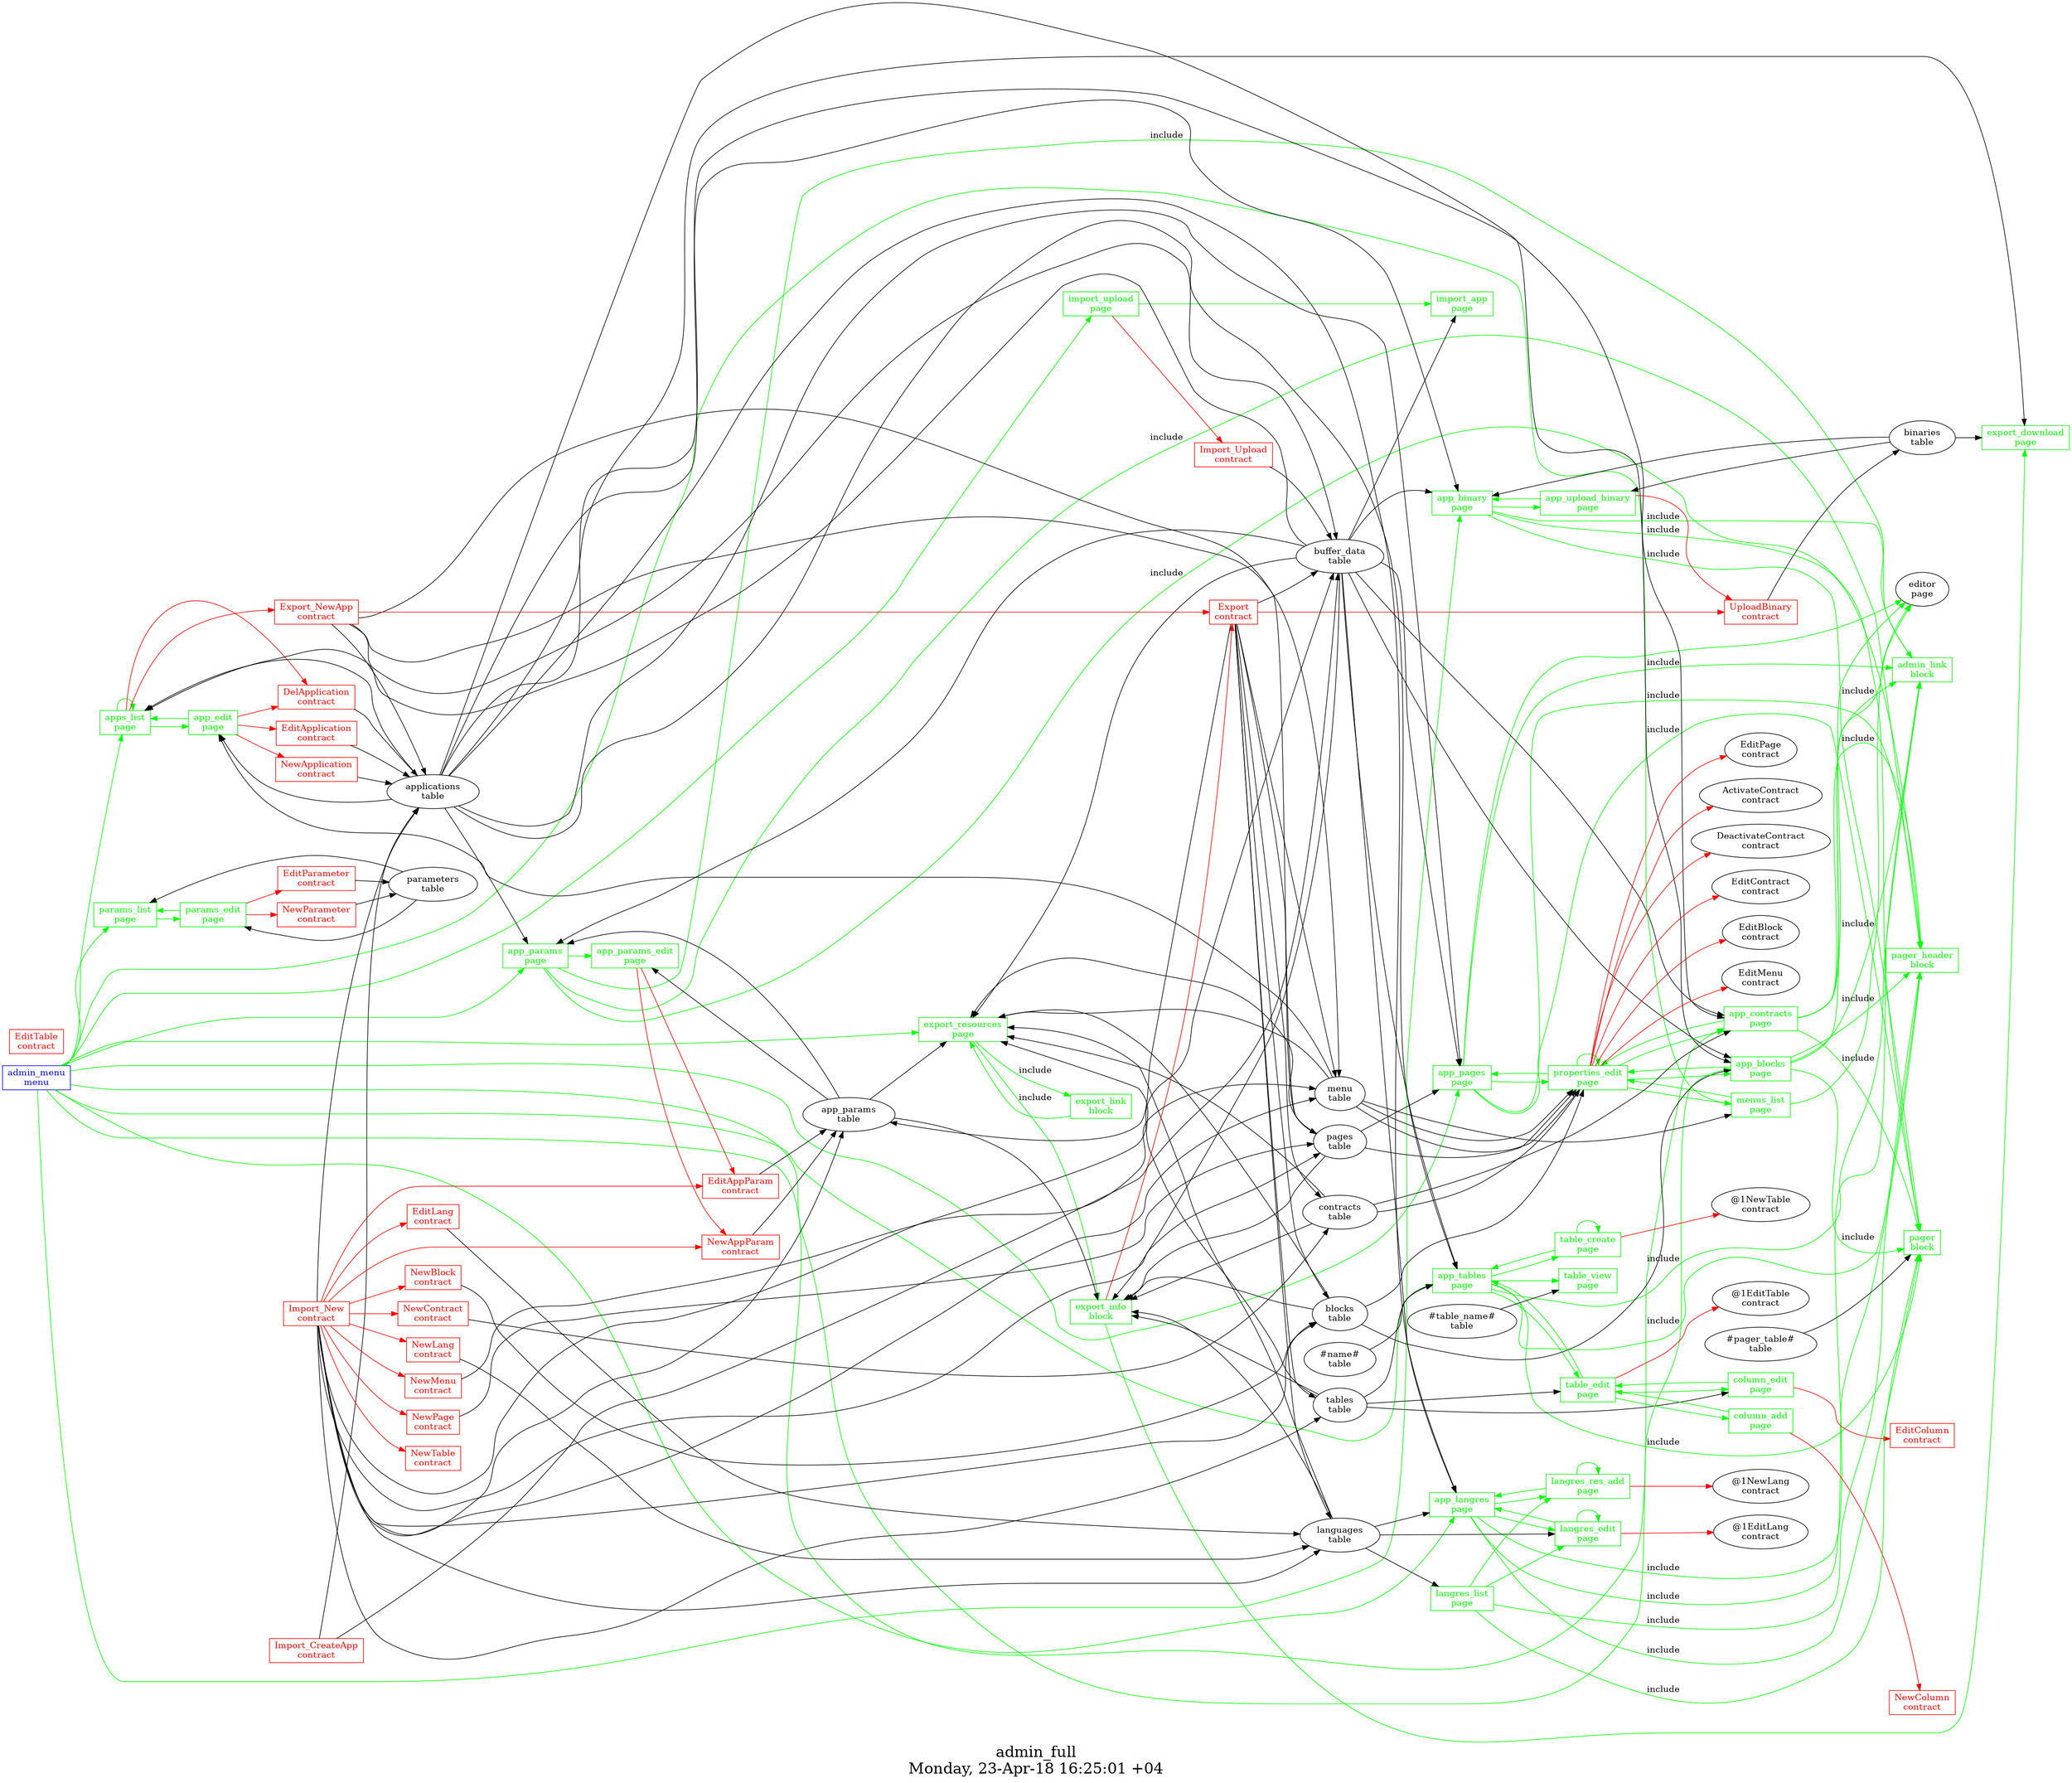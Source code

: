 digraph G {
fontsize="24";
label="admin_full\nMonday, 23-Apr-18 16:25:01 +04";
nojustify=true;
ordering=out;
rankdir=LR;
size="30";
"admin_menu\nmenu" -> "apps_list\npage"  [ color=green ]
"admin_menu\nmenu" -> "params_list\npage"  [ color=green ]
"admin_menu\nmenu" -> "menus_list\npage"  [ color=green ]
"admin_menu\nmenu" -> "import_upload\npage"  [ color=green ]
"admin_menu\nmenu" -> "export_resources\npage"  [ color=green ]
"admin_menu\nmenu" -> "app_pages\npage"  [ color=green ]
"admin_menu\nmenu" -> "app_blocks\npage"  [ color=green ]
"admin_menu\nmenu" -> "app_tables\npage"  [ color=green ]
"admin_menu\nmenu" -> "app_contracts\npage"  [ color=green ]
"admin_menu\nmenu" -> "app_params\npage"  [ color=green ]
"admin_menu\nmenu" -> "app_langres\npage"  [ color=green ]
"admin_menu\nmenu" -> "app_binary\npage"  [ color=green ]
"admin_menu\nmenu" [color=blue, fontcolor=blue, group=menus, shape=record];
"buffer_data\ntable" -> "app_binary\npage"  [ color="" ]
"applications\ntable" -> "app_binary\npage"  [ color="" ]
"binaries\ntable" -> "app_binary\npage"  [ color="" ]
"app_binary\npage" -> "app_upload_binary\npage"  [ color=green ]
"app_binary\npage" -> "admin_link\nblock"  [ color=green, label=include ]
"app_binary\npage" -> "pager_header\nblock"  [ color=green, label=include ]
"app_binary\npage" -> "pager\nblock"  [ color=green, label=include ]
"app_binary\npage" [color=green, fontcolor=green, group=pages, shape=record];
"buffer_data\ntable" -> "app_blocks\npage"  [ color="" ]
"applications\ntable" -> "app_blocks\npage"  [ color="" ]
"blocks\ntable" -> "app_blocks\npage"  [ color="" ]
"app_blocks\npage" -> "editor\npage"  [ color=green ]
"app_blocks\npage" -> "properties_edit\npage"  [ color=green ]
"app_blocks\npage" -> "admin_link\nblock"  [ color=green, label=include ]
"app_blocks\npage" -> "pager_header\nblock"  [ color=green, label=include ]
"app_blocks\npage" -> "pager\nblock"  [ color=green, label=include ]
"app_blocks\npage" [color=green, fontcolor=green, group=pages, shape=record];
"buffer_data\ntable" -> "app_contracts\npage"  [ color="" ]
"applications\ntable" -> "app_contracts\npage"  [ color="" ]
"contracts\ntable" -> "app_contracts\npage"  [ color="" ]
"app_contracts\npage" -> "editor\npage"  [ color=green ]
"app_contracts\npage" -> "properties_edit\npage"  [ color=green ]
"app_contracts\npage" -> "admin_link\nblock"  [ color=green, label=include ]
"app_contracts\npage" -> "pager_header\nblock"  [ color=green, label=include ]
"app_contracts\npage" -> "pager\nblock"  [ color=green, label=include ]
"app_contracts\npage" [color=green, fontcolor=green, group=pages, shape=record];
"app_edit\npage" -> "EditApplication\ncontract"  [ color=red ]
"app_edit\npage" -> "DelApplication\ncontract"  [ color=red ]
"app_edit\npage" -> "NewApplication\ncontract"  [ color=red ]
"applications\ntable" -> "app_edit\npage"  [ color="" ]
"menu\ntable" -> "app_edit\npage"  [ color="" ]
"app_edit\npage" -> "apps_list\npage"  [ color=green ]
"app_edit\npage" [color=green, fontcolor=green, group=pages, shape=record];
"buffer_data\ntable" -> "app_langres\npage"  [ color="" ]
"applications\ntable" -> "app_langres\npage"  [ color="" ]
"languages\ntable" -> "app_langres\npage"  [ color="" ]
"app_langres\npage" -> "langres_res_add\npage"  [ color=green ]
"app_langres\npage" -> "langres_edit\npage"  [ color=green ]
"app_langres\npage" -> "admin_link\nblock"  [ color=green, label=include ]
"app_langres\npage" -> "pager_header\nblock"  [ color=green, label=include ]
"app_langres\npage" -> "pager\nblock"  [ color=green, label=include ]
"app_langres\npage" [color=green, fontcolor=green, group=pages, shape=record];
"buffer_data\ntable" -> "app_pages\npage"  [ color="" ]
"applications\ntable" -> "app_pages\npage"  [ color="" ]
"pages\ntable" -> "app_pages\npage"  [ color="" ]
"app_pages\npage" -> "editor\npage"  [ color=green ]
"app_pages\npage" -> "properties_edit\npage"  [ color=green ]
"app_pages\npage" -> "admin_link\nblock"  [ color=green, label=include ]
"app_pages\npage" -> "pager_header\nblock"  [ color=green, label=include ]
"app_pages\npage" -> "pager\nblock"  [ color=green, label=include ]
"app_pages\npage" [color=green, fontcolor=green, group=pages, shape=record];
"buffer_data\ntable" -> "app_params\npage"  [ color="" ]
"applications\ntable" -> "app_params\npage"  [ color="" ]
"app_params\ntable" -> "app_params\npage"  [ color="" ]
"app_params\npage" -> "app_params_edit\npage"  [ color=green ]
"app_params\npage" -> "admin_link\nblock"  [ color=green, label=include ]
"app_params\npage" -> "pager_header\nblock"  [ color=green, label=include ]
"app_params\npage" -> "pager\nblock"  [ color=green, label=include ]
"app_params\npage" [color=green, fontcolor=green, group=pages, shape=record];
"app_params_edit\npage" -> "NewAppParam\ncontract"  [ color=red ]
"app_params_edit\npage" -> "EditAppParam\ncontract"  [ color=red ]
"app_params\ntable" -> "app_params_edit\npage"  [ color="" ]
"app_params_edit\npage" [color=green, fontcolor=green, group=pages, shape=record];
"buffer_data\ntable" -> "app_tables\npage"  [ color="" ]
"applications\ntable" -> "app_tables\npage"  [ color="" ]
"tables\ntable" -> "app_tables\npage"  [ color="" ]
"#name#\ntable" -> "app_tables\npage"  [ color="" ]
"app_tables\npage" -> "table_create\npage"  [ color=green ]
"app_tables\npage" -> "table_view\npage"  [ color=green ]
"app_tables\npage" -> "table_edit\npage"  [ color=green ]
"app_tables\npage" -> "admin_link\nblock"  [ color=green, label=include ]
"app_tables\npage" -> "pager_header\nblock"  [ color=green, label=include ]
"app_tables\npage" -> "pager\nblock"  [ color=green, label=include ]
"app_tables\npage" [color=green, fontcolor=green, group=pages, shape=record];
"app_upload_binary\npage" -> "UploadBinary\ncontract"  [ color=red ]
"binaries\ntable" -> "app_upload_binary\npage"  [ color="" ]
"app_upload_binary\npage" -> "app_binary\npage"  [ color=green ]
"app_upload_binary\npage" [color=green, fontcolor=green, group=pages, shape=record];
"apps_list\npage" -> "DelApplication\ncontract"  [ color=red ]
"apps_list\npage" -> "Export_NewApp\ncontract"  [ color=red ]
"applications\ntable" -> "apps_list\npage"  [ color="" ]
"buffer_data\ntable" -> "apps_list\npage"  [ color="" ]
"apps_list\npage" -> "apps_list\npage"  [ color=green ]
"apps_list\npage" -> "app_edit\npage"  [ color=green ]
"apps_list\npage" [color=green, fontcolor=green, group=pages, shape=record];
"column_add\npage" -> "NewColumn\ncontract"  [ color=red ]
"column_add\npage" -> "table_edit\npage"  [ color=green ]
"column_add\npage" [color=green, fontcolor=green, group=pages, shape=record];
"column_edit\npage" -> "EditColumn\ncontract"  [ color=red ]
"tables\ntable" -> "column_edit\npage"  [ color="" ]
"column_edit\npage" -> "table_edit\npage"  [ color=green ]
"column_edit\npage" [color=green, fontcolor=green, group=pages, shape=record];
"binaries\ntable" -> "export_download\npage"  [ color="" ]
"applications\ntable" -> "export_download\npage"  [ color="" ]
"export_download\npage" [color=green, fontcolor=green, group=pages, shape=record];
"buffer_data\ntable" -> "export_resources\npage"  [ color="" ]
"pages\ntable" -> "export_resources\npage"  [ color="" ]
"blocks\ntable" -> "export_resources\npage"  [ color="" ]
"menu\ntable" -> "export_resources\npage"  [ color="" ]
"app_params\ntable" -> "export_resources\npage"  [ color="" ]
"languages\ntable" -> "export_resources\npage"  [ color="" ]
"contracts\ntable" -> "export_resources\npage"  [ color="" ]
"tables\ntable" -> "export_resources\npage"  [ color="" ]
"export_resources\npage" -> "export_link\nblock"  [ color=green, label=include ]
"export_resources\npage" -> "export_info\nblock"  [ color=green, label=include ]
"export_resources\npage" [color=green, fontcolor=green, group=pages, shape=record];
"buffer_data\ntable" -> "import_app\npage"  [ color="" ]
"import_app\npage" [color=green, fontcolor=green, group=pages, shape=record];
"import_upload\npage" -> "Import_Upload\ncontract"  [ color=red ]
"import_upload\npage" -> "import_app\npage"  [ color=green ]
"import_upload\npage" [color=green, fontcolor=green, group=pages, shape=record];
"langres_edit\npage" -> "@1EditLang\ncontract"  [ color=red ]
"languages\ntable" -> "langres_edit\npage"  [ color="" ]
"langres_edit\npage" -> "langres_edit\npage"  [ color=green ]
"langres_edit\npage" -> "app_langres\npage"  [ color=green ]
"langres_edit\npage" [color=green, fontcolor=green, group=pages, shape=record];
"languages\ntable" -> "langres_list\npage"  [ color="" ]
"langres_list\npage" -> "langres_res_add\npage"  [ color=green ]
"langres_list\npage" -> "langres_edit\npage"  [ color=green ]
"langres_list\npage" -> "pager_header\nblock"  [ color=green, label=include ]
"langres_list\npage" -> "pager\nblock"  [ color=green, label=include ]
"langres_list\npage" [color=green, fontcolor=green, group=pages, shape=record];
"langres_res_add\npage" -> "@1NewLang\ncontract"  [ color=red ]
"langres_res_add\npage" -> "langres_res_add\npage"  [ color=green ]
"langres_res_add\npage" -> "app_langres\npage"  [ color=green ]
"langres_res_add\npage" [color=green, fontcolor=green, group=pages, shape=record];
"menu\ntable" -> "menus_list\npage"  [ color="" ]
"menus_list\npage" -> "editor\npage"  [ color=green ]
"menus_list\npage" -> "properties_edit\npage"  [ color=green ]
"menus_list\npage" [color=green, fontcolor=green, group=pages, shape=record];
"params_edit\npage" -> "EditParameter\ncontract"  [ color=red ]
"params_edit\npage" -> "NewParameter\ncontract"  [ color=red ]
"parameters\ntable" -> "params_edit\npage"  [ color="" ]
"params_edit\npage" -> "params_list\npage"  [ color=green ]
"params_edit\npage" [color=green, fontcolor=green, group=pages, shape=record];
"parameters\ntable" -> "params_list\npage"  [ color="" ]
"params_list\npage" -> "params_edit\npage"  [ color=green ]
"params_list\npage" [color=green, fontcolor=green, group=pages, shape=record];
"properties_edit\npage" -> "EditPage\ncontract"  [ color=red ]
"properties_edit\npage" -> "ActivateContract\ncontract"  [ color=red ]
"properties_edit\npage" -> "DeactivateContract\ncontract"  [ color=red ]
"properties_edit\npage" -> "EditContract\ncontract"  [ color=red ]
"properties_edit\npage" -> "EditBlock\ncontract"  [ color=red ]
"properties_edit\npage" -> "EditMenu\ncontract"  [ color=red ]
"pages\ntable" -> "properties_edit\npage"  [ color="" ]
"menu\ntable" -> "properties_edit\npage"  [ color="" ]
"contracts\ntable" -> "properties_edit\npage"  [ color="" ]
"blocks\ntable" -> "properties_edit\npage"  [ color="" ]
"menu\ntable" -> "properties_edit\npage"  [ color="" ]
"properties_edit\npage" -> "app_pages\npage"  [ color=green ]
"properties_edit\npage" -> "properties_edit\npage"  [ color=green ]
"properties_edit\npage" -> "app_contracts\npage"  [ color=green ]
"properties_edit\npage" -> "app_blocks\npage"  [ color=green ]
"properties_edit\npage" -> "menus_list\npage"  [ color=green ]
"properties_edit\npage" [color=green, fontcolor=green, group=pages, shape=record];
"table_create\npage" -> "@1NewTable\ncontract"  [ color=red ]
"table_create\npage" -> "table_create\npage"  [ color=green ]
"table_create\npage" -> "app_tables\npage"  [ color=green ]
"table_create\npage" [color=green, fontcolor=green, group=pages, shape=record];
"table_edit\npage" -> "@1EditTable\ncontract"  [ color=red ]
"tables\ntable" -> "table_edit\npage"  [ color="" ]
"table_edit\npage" -> "column_edit\npage"  [ color=green ]
"table_edit\npage" -> "column_add\npage"  [ color=green ]
"table_edit\npage" -> "app_tables\npage"  [ color=green ]
"table_edit\npage" [color=green, fontcolor=green, group=pages, shape=record];
"#table_name#\ntable" -> "table_view\npage"  [ color="" ]
"table_view\npage" [color=green, fontcolor=green, group=pages, shape=record];
"admin_link\nblock" [color=green, fontcolor=green, group=blocks, shape=record];
"export_info\nblock" -> "Export\ncontract"  [ color=red ]
"buffer_data\ntable" -> "export_info\nblock"  [ color="" ]
"pages\ntable" -> "export_info\nblock"  [ color="" ]
"blocks\ntable" -> "export_info\nblock"  [ color="" ]
"app_params\ntable" -> "export_info\nblock"  [ color="" ]
"languages\ntable" -> "export_info\nblock"  [ color="" ]
"contracts\ntable" -> "export_info\nblock"  [ color="" ]
"tables\ntable" -> "export_info\nblock"  [ color="" ]
"export_info\nblock" -> "export_download\npage"  [ color=green ]
"export_info\nblock" [color=green, fontcolor=green, group=blocks, shape=record];
"export_link\nblock" -> "export_resources\npage"  [ color=green ]
"export_link\nblock" [color=green, fontcolor=green, group=blocks, shape=record];
"#pager_table#\ntable" -> "pager\nblock"  [ color="" ]
"pager\nblock" [color=green, fontcolor=green, group=blocks, shape=record];
"pager_header\nblock" [color=green, fontcolor=green, group=blocks, shape=record];
"DelApplication\ncontract" -> "applications\ntable"  [ color="" ]
"DelApplication\ncontract" [color=red, fontcolor=red, group=contracts, shape=record];
"EditAppParam\ncontract" -> "app_params\ntable"  [ color="" ]
"EditAppParam\ncontract" [color=red, fontcolor=red, group=contracts, shape=record];
"EditApplication\ncontract" -> "applications\ntable"  [ color="" ]
"EditApplication\ncontract" [color=red, fontcolor=red, group=contracts, shape=record];
"EditColumn\ncontract" [color=red, fontcolor=red, group=contracts, shape=record];
"EditLang\ncontract" -> "languages\ntable"  [ color="" ]
"EditLang\ncontract" [color=red, fontcolor=red, group=contracts, shape=record];
"EditParameter\ncontract" -> "parameters\ntable"  [ color="" ]
"EditParameter\ncontract" [color=red, fontcolor=red, group=contracts, shape=record];
"EditTable\ncontract" [color=red, fontcolor=red, group=contracts, shape=record];
"Export\ncontract" -> "UploadBinary\ncontract"  [ color=red ]
"Export\ncontract" -> "buffer_data\ntable"  [ color="" ]
"Export\ncontract" -> "pages\ntable"  [ color="" ]
"Export\ncontract" -> "menu\ntable"  [ color="" ]
"Export\ncontract" -> "contracts\ntable"  [ color="" ]
"Export\ncontract" -> "blocks\ntable"  [ color="" ]
"Export\ncontract" -> "languages\ntable"  [ color="" ]
"Export\ncontract" -> "app_params\ntable"  [ color="" ]
"Export\ncontract" -> "tables\ntable"  [ color="" ]
"Export\ncontract" [color=red, fontcolor=red, group=contracts, shape=record];
"Export_NewApp\ncontract" -> "Export\ncontract"  [ color=red ]
"Export_NewApp\ncontract" -> "applications\ntable"  [ color="" ]
"Export_NewApp\ncontract" -> "pages\ntable"  [ color="" ]
"Export_NewApp\ncontract" -> "menu\ntable"  [ color="" ]
"Export_NewApp\ncontract" -> "buffer_data\ntable"  [ color="" ]
"Export_NewApp\ncontract" [color=red, fontcolor=red, group=contracts, shape=record];
"Import_CreateApp\ncontract" -> "buffer_data\ntable"  [ color="" ]
"Import_CreateApp\ncontract" -> "applications\ntable"  [ color="" ]
"Import_CreateApp\ncontract" [color=red, fontcolor=red, group=contracts, shape=record];
"Import_New\ncontract" -> "EditAppParam\ncontract"  [ color=red ]
"Import_New\ncontract" -> "EditLang\ncontract"  [ color=red ]
"Import_New\ncontract" -> "NewAppParam\ncontract"  [ color=red ]
"Import_New\ncontract" -> "NewBlock\ncontract"  [ color=red ]
"Import_New\ncontract" -> "NewContract\ncontract"  [ color=red ]
"Import_New\ncontract" -> "NewLang\ncontract"  [ color=red ]
"Import_New\ncontract" -> "NewMenu\ncontract"  [ color=red ]
"Import_New\ncontract" -> "NewPage\ncontract"  [ color=red ]
"Import_New\ncontract" -> "NewTable\ncontract"  [ color=red ]
"Import_New\ncontract" -> "buffer_data\ntable"  [ color="" ]
"Import_New\ncontract" -> "applications\ntable"  [ color="" ]
"Import_New\ncontract" -> "pages\ntable"  [ color="" ]
"Import_New\ncontract" -> "blocks\ntable"  [ color="" ]
"Import_New\ncontract" -> "menu\ntable"  [ color="" ]
"Import_New\ncontract" -> "app_params\ntable"  [ color="" ]
"Import_New\ncontract" -> "languages\ntable"  [ color="" ]
"Import_New\ncontract" -> "tables\ntable"  [ color="" ]
"Import_New\ncontract" [color=red, fontcolor=red, group=contracts, shape=record];
"Import_Upload\ncontract" -> "buffer_data\ntable"  [ color="" ]
"Import_Upload\ncontract" [color=red, fontcolor=red, group=contracts, shape=record];
"NewAppParam\ncontract" -> "app_params\ntable"  [ color="" ]
"NewAppParam\ncontract" [color=red, fontcolor=red, group=contracts, shape=record];
"NewApplication\ncontract" -> "applications\ntable"  [ color="" ]
"NewApplication\ncontract" [color=red, fontcolor=red, group=contracts, shape=record];
"NewBlock\ncontract" -> "blocks\ntable"  [ color="" ]
"NewBlock\ncontract" [color=red, fontcolor=red, group=contracts, shape=record];
"NewColumn\ncontract" [color=red, fontcolor=red, group=contracts, shape=record];
"NewContract\ncontract" -> "contracts\ntable"  [ color="" ]
"NewContract\ncontract" [color=red, fontcolor=red, group=contracts, shape=record];
"NewLang\ncontract" -> "languages\ntable"  [ color="" ]
"NewLang\ncontract" [color=red, fontcolor=red, group=contracts, shape=record];
"NewMenu\ncontract" -> "menu\ntable"  [ color="" ]
"NewMenu\ncontract" [color=red, fontcolor=red, group=contracts, shape=record];
"NewPage\ncontract" -> "pages\ntable"  [ color="" ]
"NewPage\ncontract" [color=red, fontcolor=red, group=contracts, shape=record];
"NewParameter\ncontract" -> "parameters\ntable"  [ color="" ]
"NewParameter\ncontract" [color=red, fontcolor=red, group=contracts, shape=record];
"NewTable\ncontract" [color=red, fontcolor=red, group=contracts, shape=record];
"UploadBinary\ncontract" -> "binaries\ntable"  [ color="" ]
"UploadBinary\ncontract" [color=red, fontcolor=red, group=contracts, shape=record];
"buffer_data\ntable" [color="", fontcolor="", group=tables, shape=""];
}
